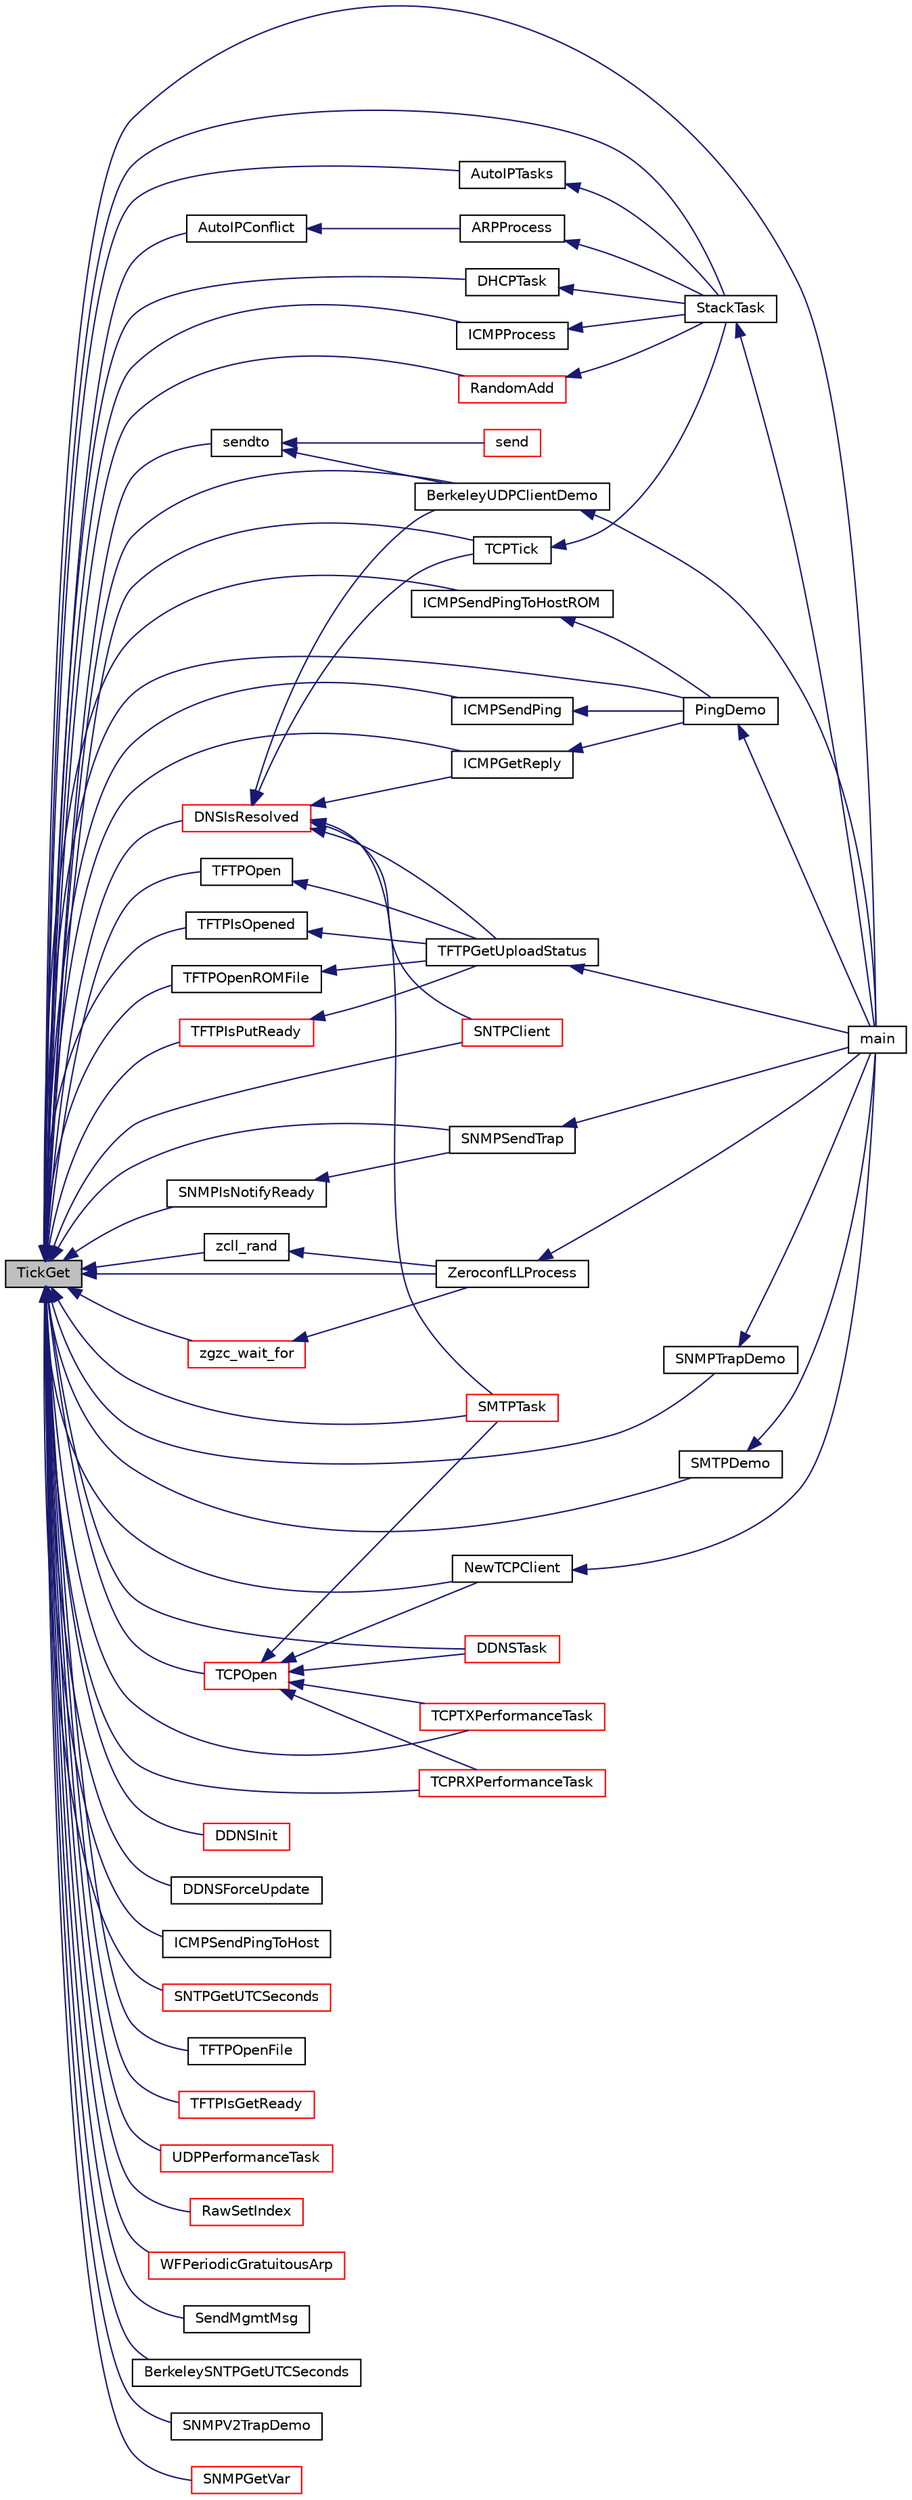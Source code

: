 digraph "TickGet"
{
  edge [fontname="Helvetica",fontsize="10",labelfontname="Helvetica",labelfontsize="10"];
  node [fontname="Helvetica",fontsize="10",shape=record];
  rankdir="LR";
  Node1 [label="TickGet",height=0.2,width=0.4,color="black", fillcolor="grey75", style="filled", fontcolor="black"];
  Node1 -> Node2 [dir="back",color="midnightblue",fontsize="10",style="solid",fontname="Helvetica"];
  Node2 [label="AutoIPTasks",height=0.2,width=0.4,color="black", fillcolor="white", style="filled",URL="$_auto_i_p_8c.html#adcf71c7402a734a2676dbef0535b54c8"];
  Node2 -> Node3 [dir="back",color="midnightblue",fontsize="10",style="solid",fontname="Helvetica"];
  Node3 [label="StackTask",height=0.2,width=0.4,color="black", fillcolor="white", style="filled",URL="$_stack_tsk_8c.html#af08da4d2f3df4dd4c1779b43c118c88f"];
  Node3 -> Node4 [dir="back",color="midnightblue",fontsize="10",style="solid",fontname="Helvetica"];
  Node4 [label="main",height=0.2,width=0.4,color="black", fillcolor="white", style="filled",URL="$_main_demo_8c.html#a6288eba0f8e8ad3ab1544ad731eb7667"];
  Node1 -> Node5 [dir="back",color="midnightblue",fontsize="10",style="solid",fontname="Helvetica"];
  Node5 [label="AutoIPConflict",height=0.2,width=0.4,color="black", fillcolor="white", style="filled",URL="$_auto_i_p_8c.html#a37f542adf3cb9fccf01d41a452f04a61"];
  Node5 -> Node6 [dir="back",color="midnightblue",fontsize="10",style="solid",fontname="Helvetica"];
  Node6 [label="ARPProcess",height=0.2,width=0.4,color="black", fillcolor="white", style="filled",URL="$_a_r_p_8c.html#ae6b09602087182367ecb4c724550be90"];
  Node6 -> Node3 [dir="back",color="midnightblue",fontsize="10",style="solid",fontname="Helvetica"];
  Node1 -> Node7 [dir="back",color="midnightblue",fontsize="10",style="solid",fontname="Helvetica"];
  Node7 [label="sendto",height=0.2,width=0.4,color="black", fillcolor="white", style="filled",URL="$_berkeley_a_p_i_8c.html#a4d78c2d82555ce1876c2964a6208e158"];
  Node7 -> Node8 [dir="back",color="midnightblue",fontsize="10",style="solid",fontname="Helvetica"];
  Node8 [label="send",height=0.2,width=0.4,color="red", fillcolor="white", style="filled",URL="$_berkeley_a_p_i_8c.html#a2c1c377be70d94364327db5144c19c7a"];
  Node7 -> Node9 [dir="back",color="midnightblue",fontsize="10",style="solid",fontname="Helvetica"];
  Node9 [label="BerkeleyUDPClientDemo",height=0.2,width=0.4,color="black", fillcolor="white", style="filled",URL="$_main_demo_8h.html#a59c55454b90169edc8f242abbc6c815b"];
  Node9 -> Node4 [dir="back",color="midnightblue",fontsize="10",style="solid",fontname="Helvetica"];
  Node1 -> Node10 [dir="back",color="midnightblue",fontsize="10",style="solid",fontname="Helvetica"];
  Node10 [label="DHCPTask",height=0.2,width=0.4,color="black", fillcolor="white", style="filled",URL="$_d_h_c_p_8c.html#a83018f35cd5b3414a8f9a58c80df89d1"];
  Node10 -> Node3 [dir="back",color="midnightblue",fontsize="10",style="solid",fontname="Helvetica"];
  Node1 -> Node11 [dir="back",color="midnightblue",fontsize="10",style="solid",fontname="Helvetica"];
  Node11 [label="DNSIsResolved",height=0.2,width=0.4,color="red", fillcolor="white", style="filled",URL="$_d_n_s_8c.html#a7568a1a127a88a9b1aa4d34abbd19b53"];
  Node11 -> Node12 [dir="back",color="midnightblue",fontsize="10",style="solid",fontname="Helvetica"];
  Node12 [label="ICMPGetReply",height=0.2,width=0.4,color="black", fillcolor="white", style="filled",URL="$_i_c_m_p_8c.html#aa24af113deb0e6821d33a3fd17f44f2a"];
  Node12 -> Node13 [dir="back",color="midnightblue",fontsize="10",style="solid",fontname="Helvetica"];
  Node13 [label="PingDemo",height=0.2,width=0.4,color="black", fillcolor="white", style="filled",URL="$_ping_demo_8c.html#af0f2ca8c1b78d7b8783d4c9579034b6b"];
  Node13 -> Node4 [dir="back",color="midnightblue",fontsize="10",style="solid",fontname="Helvetica"];
  Node11 -> Node14 [dir="back",color="midnightblue",fontsize="10",style="solid",fontname="Helvetica"];
  Node14 [label="SMTPTask",height=0.2,width=0.4,color="red", fillcolor="white", style="filled",URL="$_s_m_t_p_8c.html#abe31fb54926d321252beb819defb0afb"];
  Node11 -> Node15 [dir="back",color="midnightblue",fontsize="10",style="solid",fontname="Helvetica"];
  Node15 [label="SNTPClient",height=0.2,width=0.4,color="red", fillcolor="white", style="filled",URL="$_s_n_t_p_8c.html#a7ee3d58d5355075489e71a6cd73dc307"];
  Node11 -> Node16 [dir="back",color="midnightblue",fontsize="10",style="solid",fontname="Helvetica"];
  Node16 [label="TCPTick",height=0.2,width=0.4,color="black", fillcolor="white", style="filled",URL="$_t_c_p_8c.html#a364093914f3c43521ca04d9b0e5b6a3c"];
  Node16 -> Node3 [dir="back",color="midnightblue",fontsize="10",style="solid",fontname="Helvetica"];
  Node11 -> Node17 [dir="back",color="midnightblue",fontsize="10",style="solid",fontname="Helvetica"];
  Node17 [label="TFTPGetUploadStatus",height=0.2,width=0.4,color="black", fillcolor="white", style="filled",URL="$_t_f_t_pc_8c.html#a6567634f020a25f34f32677fbc9813bc"];
  Node17 -> Node4 [dir="back",color="midnightblue",fontsize="10",style="solid",fontname="Helvetica"];
  Node11 -> Node9 [dir="back",color="midnightblue",fontsize="10",style="solid",fontname="Helvetica"];
  Node1 -> Node18 [dir="back",color="midnightblue",fontsize="10",style="solid",fontname="Helvetica"];
  Node18 [label="DDNSInit",height=0.2,width=0.4,color="red", fillcolor="white", style="filled",URL="$_dyn_d_n_s_8c.html#aa0e631e2fb1d2664e60ffc8f0a184dbe"];
  Node1 -> Node19 [dir="back",color="midnightblue",fontsize="10",style="solid",fontname="Helvetica"];
  Node19 [label="DDNSTask",height=0.2,width=0.4,color="red", fillcolor="white", style="filled",URL="$_dyn_d_n_s_8c.html#adf26d41fe8bb0f642696bf5d301360c1"];
  Node1 -> Node20 [dir="back",color="midnightblue",fontsize="10",style="solid",fontname="Helvetica"];
  Node20 [label="DDNSForceUpdate",height=0.2,width=0.4,color="black", fillcolor="white", style="filled",URL="$_dyn_d_n_s_8c.html#a228d2d93e65461f72dfe43f63cbb1251"];
  Node1 -> Node21 [dir="back",color="midnightblue",fontsize="10",style="solid",fontname="Helvetica"];
  Node21 [label="ICMPProcess",height=0.2,width=0.4,color="black", fillcolor="white", style="filled",URL="$_i_c_m_p_8c.html#acaf7153a1631ea64d8baefb732f8387e"];
  Node21 -> Node3 [dir="back",color="midnightblue",fontsize="10",style="solid",fontname="Helvetica"];
  Node1 -> Node22 [dir="back",color="midnightblue",fontsize="10",style="solid",fontname="Helvetica"];
  Node22 [label="ICMPSendPing",height=0.2,width=0.4,color="black", fillcolor="white", style="filled",URL="$_i_c_m_p_8c.html#a3cf37c8ea9aa447c6bb455575244327b"];
  Node22 -> Node13 [dir="back",color="midnightblue",fontsize="10",style="solid",fontname="Helvetica"];
  Node1 -> Node23 [dir="back",color="midnightblue",fontsize="10",style="solid",fontname="Helvetica"];
  Node23 [label="ICMPSendPingToHost",height=0.2,width=0.4,color="black", fillcolor="white", style="filled",URL="$_i_c_m_p_8c.html#a92e35436bd349a96b66e79be5073bc38"];
  Node1 -> Node24 [dir="back",color="midnightblue",fontsize="10",style="solid",fontname="Helvetica"];
  Node24 [label="ICMPSendPingToHostROM",height=0.2,width=0.4,color="black", fillcolor="white", style="filled",URL="$_i_c_m_p_8c.html#a257f3ca7849edfe1efc68e6e913c3795"];
  Node24 -> Node13 [dir="back",color="midnightblue",fontsize="10",style="solid",fontname="Helvetica"];
  Node1 -> Node12 [dir="back",color="midnightblue",fontsize="10",style="solid",fontname="Helvetica"];
  Node1 -> Node25 [dir="back",color="midnightblue",fontsize="10",style="solid",fontname="Helvetica"];
  Node25 [label="RandomAdd",height=0.2,width=0.4,color="red", fillcolor="white", style="filled",URL="$_random_8c.html#a833d3622a77155914967c59975cebbfe"];
  Node25 -> Node3 [dir="back",color="midnightblue",fontsize="10",style="solid",fontname="Helvetica"];
  Node1 -> Node14 [dir="back",color="midnightblue",fontsize="10",style="solid",fontname="Helvetica"];
  Node1 -> Node26 [dir="back",color="midnightblue",fontsize="10",style="solid",fontname="Helvetica"];
  Node26 [label="SNMPIsNotifyReady",height=0.2,width=0.4,color="black", fillcolor="white", style="filled",URL="$_s_n_m_p_8c.html#a2774532dd7df6c59e02705ef053641f4"];
  Node26 -> Node27 [dir="back",color="midnightblue",fontsize="10",style="solid",fontname="Helvetica"];
  Node27 [label="SNMPSendTrap",height=0.2,width=0.4,color="black", fillcolor="white", style="filled",URL="$_custom_s_n_m_p_app_8c.html#aa00e26956b5144490e5129c412fc9f12"];
  Node27 -> Node4 [dir="back",color="midnightblue",fontsize="10",style="solid",fontname="Helvetica"];
  Node1 -> Node15 [dir="back",color="midnightblue",fontsize="10",style="solid",fontname="Helvetica"];
  Node1 -> Node28 [dir="back",color="midnightblue",fontsize="10",style="solid",fontname="Helvetica"];
  Node28 [label="SNTPGetUTCSeconds",height=0.2,width=0.4,color="red", fillcolor="white", style="filled",URL="$_s_n_t_p_8c.html#a3a2bcda2ac33aacd49d652a93f9031b1"];
  Node1 -> Node3 [dir="back",color="midnightblue",fontsize="10",style="solid",fontname="Helvetica"];
  Node1 -> Node29 [dir="back",color="midnightblue",fontsize="10",style="solid",fontname="Helvetica"];
  Node29 [label="TCPOpen",height=0.2,width=0.4,color="red", fillcolor="white", style="filled",URL="$_t_c_p_8c.html#a7b763068bda0dba69136cc2f9ed88aa9"];
  Node29 -> Node19 [dir="back",color="midnightblue",fontsize="10",style="solid",fontname="Helvetica"];
  Node29 -> Node14 [dir="back",color="midnightblue",fontsize="10",style="solid",fontname="Helvetica"];
  Node29 -> Node30 [dir="back",color="midnightblue",fontsize="10",style="solid",fontname="Helvetica"];
  Node30 [label="TCPTXPerformanceTask",height=0.2,width=0.4,color="red", fillcolor="white", style="filled",URL="$_t_c_p_performance_test_8c.html#a4e543f659633906145da7a0b19199077"];
  Node29 -> Node31 [dir="back",color="midnightblue",fontsize="10",style="solid",fontname="Helvetica"];
  Node31 [label="TCPRXPerformanceTask",height=0.2,width=0.4,color="red", fillcolor="white", style="filled",URL="$_t_c_p_performance_test_8c.html#a93a3272145074a485eef01a045924b5f"];
  Node29 -> Node32 [dir="back",color="midnightblue",fontsize="10",style="solid",fontname="Helvetica"];
  Node32 [label="NewTCPClient",height=0.2,width=0.4,color="black", fillcolor="white", style="filled",URL="$_main_demo_8c.html#ab7d4a26647c648da4ee61bc23f508eba"];
  Node32 -> Node4 [dir="back",color="midnightblue",fontsize="10",style="solid",fontname="Helvetica"];
  Node1 -> Node16 [dir="back",color="midnightblue",fontsize="10",style="solid",fontname="Helvetica"];
  Node1 -> Node30 [dir="back",color="midnightblue",fontsize="10",style="solid",fontname="Helvetica"];
  Node1 -> Node31 [dir="back",color="midnightblue",fontsize="10",style="solid",fontname="Helvetica"];
  Node1 -> Node33 [dir="back",color="midnightblue",fontsize="10",style="solid",fontname="Helvetica"];
  Node33 [label="TFTPOpen",height=0.2,width=0.4,color="black", fillcolor="white", style="filled",URL="$_t_f_t_pc_8c.html#a14386ce932a1aa60682058ceda9edd60"];
  Node33 -> Node17 [dir="back",color="midnightblue",fontsize="10",style="solid",fontname="Helvetica"];
  Node1 -> Node34 [dir="back",color="midnightblue",fontsize="10",style="solid",fontname="Helvetica"];
  Node34 [label="TFTPIsOpened",height=0.2,width=0.4,color="black", fillcolor="white", style="filled",URL="$_t_f_t_pc_8c.html#a4b15e6d489b3c1cf2ec6528d04c203e5"];
  Node34 -> Node17 [dir="back",color="midnightblue",fontsize="10",style="solid",fontname="Helvetica"];
  Node1 -> Node35 [dir="back",color="midnightblue",fontsize="10",style="solid",fontname="Helvetica"];
  Node35 [label="TFTPOpenFile",height=0.2,width=0.4,color="black", fillcolor="white", style="filled",URL="$_t_f_t_pc_8c.html#a1569c08b3af883a5ab83b14f3e97bb38"];
  Node1 -> Node36 [dir="back",color="midnightblue",fontsize="10",style="solid",fontname="Helvetica"];
  Node36 [label="TFTPOpenROMFile",height=0.2,width=0.4,color="black", fillcolor="white", style="filled",URL="$_t_f_t_pc_8c.html#a1cbfb670b4e0f79f80eb6a84b7ddff65"];
  Node36 -> Node17 [dir="back",color="midnightblue",fontsize="10",style="solid",fontname="Helvetica"];
  Node1 -> Node37 [dir="back",color="midnightblue",fontsize="10",style="solid",fontname="Helvetica"];
  Node37 [label="TFTPIsGetReady",height=0.2,width=0.4,color="red", fillcolor="white", style="filled",URL="$_t_f_t_pc_8c.html#a45170eecdcaf685183864e44784f0795"];
  Node1 -> Node38 [dir="back",color="midnightblue",fontsize="10",style="solid",fontname="Helvetica"];
  Node38 [label="TFTPIsPutReady",height=0.2,width=0.4,color="red", fillcolor="white", style="filled",URL="$_t_f_t_pc_8c.html#accc76acb6992b4423848b027555003b5"];
  Node38 -> Node17 [dir="back",color="midnightblue",fontsize="10",style="solid",fontname="Helvetica"];
  Node1 -> Node39 [dir="back",color="midnightblue",fontsize="10",style="solid",fontname="Helvetica"];
  Node39 [label="UDPPerformanceTask",height=0.2,width=0.4,color="red", fillcolor="white", style="filled",URL="$_u_d_p_performance_test_8c.html#aa99f3206c02ebcf9de771a674227c97a"];
  Node1 -> Node40 [dir="back",color="midnightblue",fontsize="10",style="solid",fontname="Helvetica"];
  Node40 [label="RawSetIndex",height=0.2,width=0.4,color="red", fillcolor="white", style="filled",URL="$_w_f_driver_raw_8c.html#a0992ec8558dd60d4d002ea18d557dcdc"];
  Node1 -> Node41 [dir="back",color="midnightblue",fontsize="10",style="solid",fontname="Helvetica"];
  Node41 [label="WFPeriodicGratuitousArp",height=0.2,width=0.4,color="red", fillcolor="white", style="filled",URL="$_w_f_mac_8c.html#a1570c09fc866aec85a413c831e292fda"];
  Node1 -> Node42 [dir="back",color="midnightblue",fontsize="10",style="solid",fontname="Helvetica"];
  Node42 [label="SendMgmtMsg",height=0.2,width=0.4,color="black", fillcolor="white", style="filled",URL="$_w_f_mgmt_msg_8c.html#a7a2761b3bd45a00435d7ea3ec7dec75d"];
  Node1 -> Node43 [dir="back",color="midnightblue",fontsize="10",style="solid",fontname="Helvetica"];
  Node43 [label="zgzc_wait_for",height=0.2,width=0.4,color="red", fillcolor="white", style="filled",URL="$_zeroconf_helper_8c.html#a335149be08fd0c0fcd35432b184c20ef"];
  Node43 -> Node44 [dir="back",color="midnightblue",fontsize="10",style="solid",fontname="Helvetica"];
  Node44 [label="ZeroconfLLProcess",height=0.2,width=0.4,color="black", fillcolor="white", style="filled",URL="$_zeroconf_link_local_8c.html#a5fef6488157febb18bbb8651f4c69fa9"];
  Node44 -> Node4 [dir="back",color="midnightblue",fontsize="10",style="solid",fontname="Helvetica"];
  Node1 -> Node45 [dir="back",color="midnightblue",fontsize="10",style="solid",fontname="Helvetica"];
  Node45 [label="zcll_rand",height=0.2,width=0.4,color="black", fillcolor="white", style="filled",URL="$_zeroconf_link_local_8c.html#a2292ac18fe1fe1df1ddba00791d815bd"];
  Node45 -> Node44 [dir="back",color="midnightblue",fontsize="10",style="solid",fontname="Helvetica"];
  Node1 -> Node44 [dir="back",color="midnightblue",fontsize="10",style="solid",fontname="Helvetica"];
  Node1 -> Node9 [dir="back",color="midnightblue",fontsize="10",style="solid",fontname="Helvetica"];
  Node1 -> Node46 [dir="back",color="midnightblue",fontsize="10",style="solid",fontname="Helvetica"];
  Node46 [label="BerkeleySNTPGetUTCSeconds",height=0.2,width=0.4,color="black", fillcolor="white", style="filled",URL="$_berkeley_u_d_p_client_demo_8c.html#a95ef0a63218e293b832805640f203e34"];
  Node1 -> Node47 [dir="back",color="midnightblue",fontsize="10",style="solid",fontname="Helvetica"];
  Node47 [label="SNMPV2TrapDemo",height=0.2,width=0.4,color="black", fillcolor="white", style="filled",URL="$_main_demo_8h.html#a7749ce2ce6712a29fad2cb9ab17a28a8"];
  Node1 -> Node48 [dir="back",color="midnightblue",fontsize="10",style="solid",fontname="Helvetica"];
  Node48 [label="SNMPTrapDemo",height=0.2,width=0.4,color="black", fillcolor="white", style="filled",URL="$_main_demo_8h.html#a23a5d7b19aa926e29c5255f4943c4360"];
  Node48 -> Node4 [dir="back",color="midnightblue",fontsize="10",style="solid",fontname="Helvetica"];
  Node1 -> Node27 [dir="back",color="midnightblue",fontsize="10",style="solid",fontname="Helvetica"];
  Node1 -> Node49 [dir="back",color="midnightblue",fontsize="10",style="solid",fontname="Helvetica"];
  Node49 [label="SNMPGetVar",height=0.2,width=0.4,color="red", fillcolor="white", style="filled",URL="$_custom_s_n_m_p_app_8c.html#a65ecf1d08aa922ca4e6359bff3c6612c"];
  Node1 -> Node32 [dir="back",color="midnightblue",fontsize="10",style="solid",fontname="Helvetica"];
  Node1 -> Node4 [dir="back",color="midnightblue",fontsize="10",style="solid",fontname="Helvetica"];
  Node1 -> Node13 [dir="back",color="midnightblue",fontsize="10",style="solid",fontname="Helvetica"];
  Node1 -> Node50 [dir="back",color="midnightblue",fontsize="10",style="solid",fontname="Helvetica"];
  Node50 [label="SMTPDemo",height=0.2,width=0.4,color="black", fillcolor="white", style="filled",URL="$_s_m_t_p_demo_8c.html#a4179eeb37eb08732201e683d496ef818"];
  Node50 -> Node4 [dir="back",color="midnightblue",fontsize="10",style="solid",fontname="Helvetica"];
}

